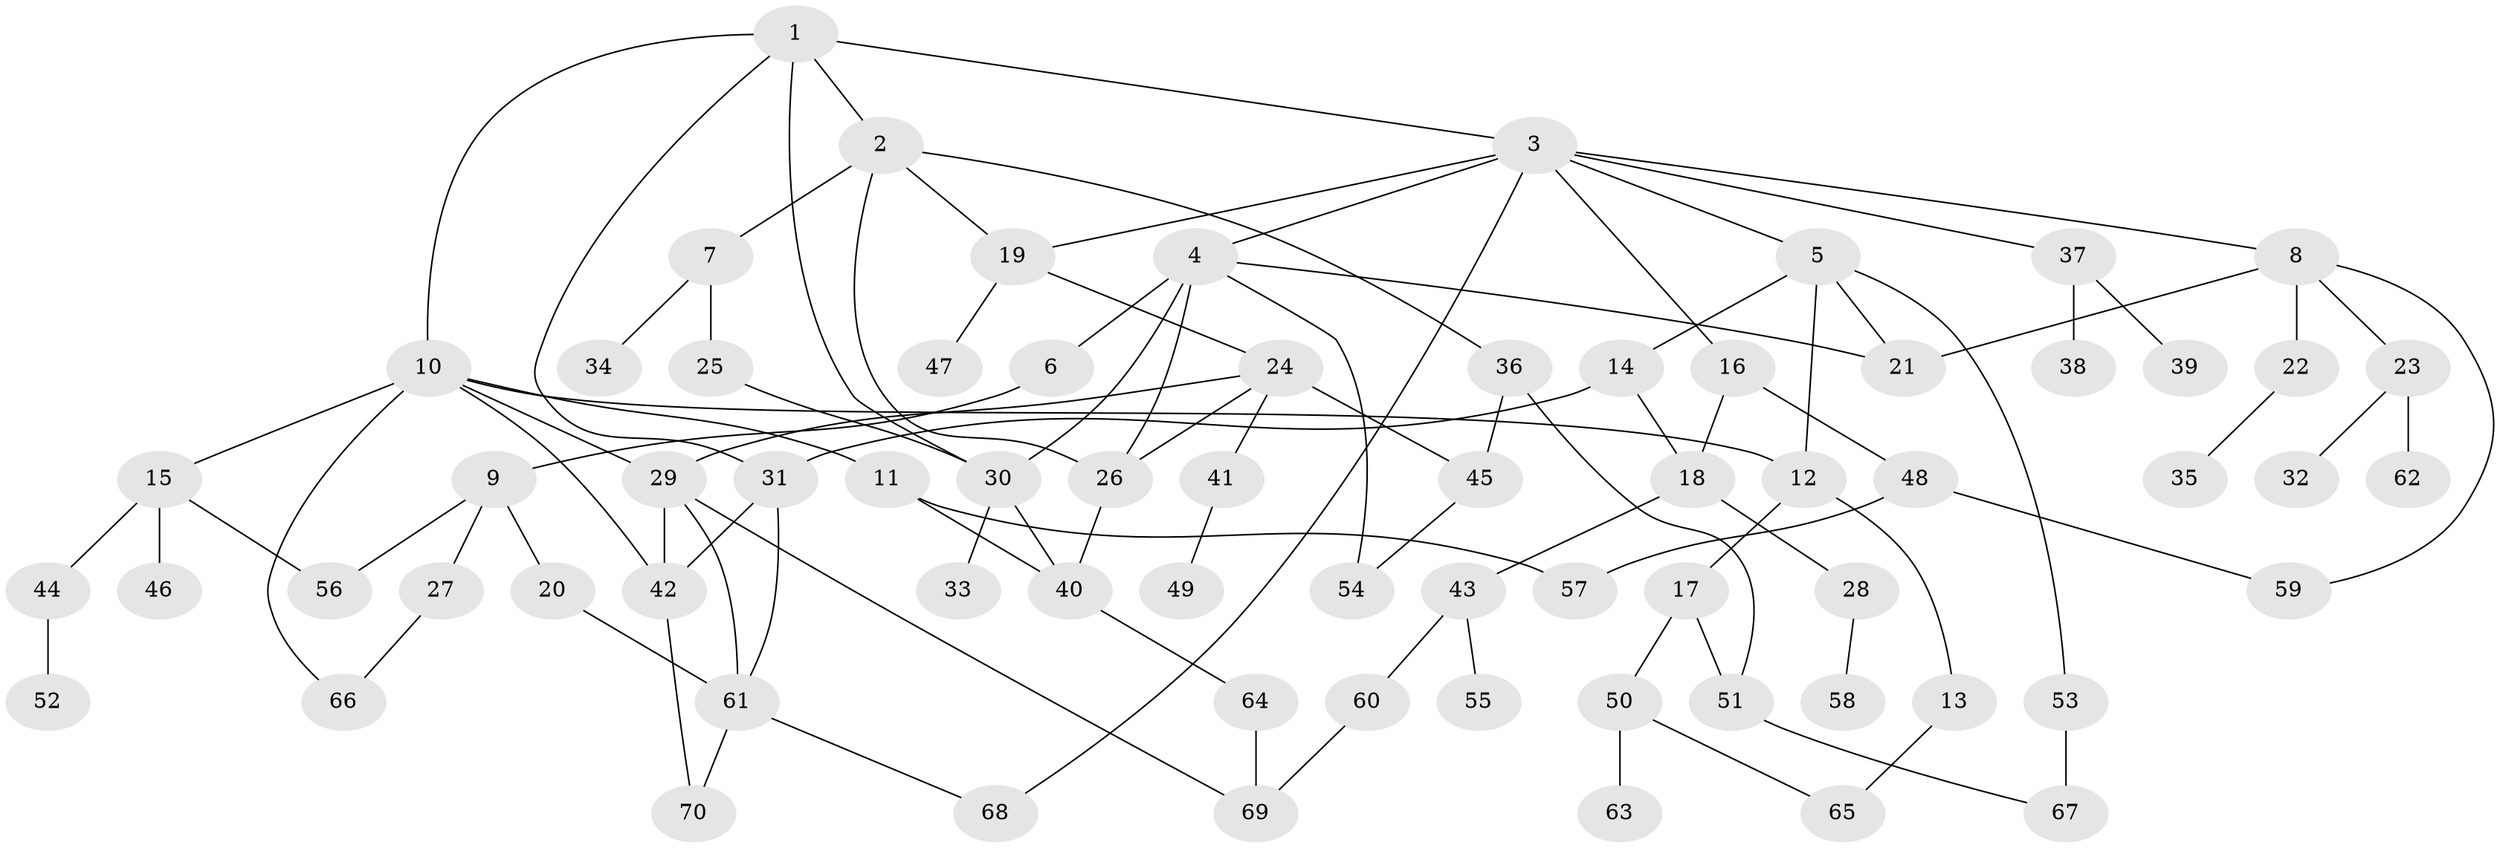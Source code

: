 // original degree distribution, {7: 0.007194244604316547, 6: 0.03597122302158273, 9: 0.007194244604316547, 5: 0.04316546762589928, 3: 0.2158273381294964, 4: 0.1079136690647482, 2: 0.26618705035971224, 1: 0.31654676258992803}
// Generated by graph-tools (version 1.1) at 2025/48/03/04/25 22:48:50]
// undirected, 70 vertices, 99 edges
graph export_dot {
  node [color=gray90,style=filled];
  1;
  2;
  3;
  4;
  5;
  6;
  7;
  8;
  9;
  10;
  11;
  12;
  13;
  14;
  15;
  16;
  17;
  18;
  19;
  20;
  21;
  22;
  23;
  24;
  25;
  26;
  27;
  28;
  29;
  30;
  31;
  32;
  33;
  34;
  35;
  36;
  37;
  38;
  39;
  40;
  41;
  42;
  43;
  44;
  45;
  46;
  47;
  48;
  49;
  50;
  51;
  52;
  53;
  54;
  55;
  56;
  57;
  58;
  59;
  60;
  61;
  62;
  63;
  64;
  65;
  66;
  67;
  68;
  69;
  70;
  1 -- 2 [weight=1.0];
  1 -- 3 [weight=1.0];
  1 -- 10 [weight=1.0];
  1 -- 30 [weight=2.0];
  1 -- 31 [weight=1.0];
  2 -- 7 [weight=1.0];
  2 -- 19 [weight=1.0];
  2 -- 26 [weight=1.0];
  2 -- 36 [weight=1.0];
  3 -- 4 [weight=1.0];
  3 -- 5 [weight=1.0];
  3 -- 8 [weight=1.0];
  3 -- 16 [weight=1.0];
  3 -- 19 [weight=1.0];
  3 -- 37 [weight=1.0];
  3 -- 68 [weight=1.0];
  4 -- 6 [weight=1.0];
  4 -- 21 [weight=1.0];
  4 -- 26 [weight=1.0];
  4 -- 30 [weight=2.0];
  4 -- 54 [weight=1.0];
  5 -- 12 [weight=1.0];
  5 -- 14 [weight=1.0];
  5 -- 21 [weight=1.0];
  5 -- 53 [weight=1.0];
  6 -- 9 [weight=1.0];
  7 -- 25 [weight=1.0];
  7 -- 34 [weight=1.0];
  8 -- 21 [weight=1.0];
  8 -- 22 [weight=1.0];
  8 -- 23 [weight=1.0];
  8 -- 59 [weight=1.0];
  9 -- 20 [weight=2.0];
  9 -- 27 [weight=1.0];
  9 -- 56 [weight=1.0];
  10 -- 11 [weight=1.0];
  10 -- 12 [weight=1.0];
  10 -- 15 [weight=1.0];
  10 -- 29 [weight=2.0];
  10 -- 42 [weight=1.0];
  10 -- 66 [weight=1.0];
  11 -- 40 [weight=1.0];
  11 -- 57 [weight=1.0];
  12 -- 13 [weight=1.0];
  12 -- 17 [weight=2.0];
  13 -- 65 [weight=1.0];
  14 -- 18 [weight=1.0];
  14 -- 31 [weight=1.0];
  15 -- 44 [weight=1.0];
  15 -- 46 [weight=2.0];
  15 -- 56 [weight=1.0];
  16 -- 18 [weight=1.0];
  16 -- 48 [weight=1.0];
  17 -- 50 [weight=1.0];
  17 -- 51 [weight=1.0];
  18 -- 28 [weight=2.0];
  18 -- 43 [weight=1.0];
  19 -- 24 [weight=1.0];
  19 -- 47 [weight=1.0];
  20 -- 61 [weight=1.0];
  22 -- 35 [weight=1.0];
  23 -- 32 [weight=1.0];
  23 -- 62 [weight=1.0];
  24 -- 26 [weight=1.0];
  24 -- 29 [weight=1.0];
  24 -- 41 [weight=1.0];
  24 -- 45 [weight=1.0];
  25 -- 30 [weight=1.0];
  26 -- 40 [weight=1.0];
  27 -- 66 [weight=1.0];
  28 -- 58 [weight=1.0];
  29 -- 42 [weight=1.0];
  29 -- 61 [weight=1.0];
  29 -- 69 [weight=1.0];
  30 -- 33 [weight=1.0];
  30 -- 40 [weight=1.0];
  31 -- 42 [weight=1.0];
  31 -- 61 [weight=1.0];
  36 -- 45 [weight=2.0];
  36 -- 51 [weight=1.0];
  37 -- 38 [weight=1.0];
  37 -- 39 [weight=1.0];
  40 -- 64 [weight=2.0];
  41 -- 49 [weight=1.0];
  42 -- 70 [weight=1.0];
  43 -- 55 [weight=1.0];
  43 -- 60 [weight=1.0];
  44 -- 52 [weight=1.0];
  45 -- 54 [weight=1.0];
  48 -- 57 [weight=1.0];
  48 -- 59 [weight=1.0];
  50 -- 63 [weight=1.0];
  50 -- 65 [weight=1.0];
  51 -- 67 [weight=1.0];
  53 -- 67 [weight=2.0];
  60 -- 69 [weight=1.0];
  61 -- 68 [weight=1.0];
  61 -- 70 [weight=1.0];
  64 -- 69 [weight=2.0];
}

